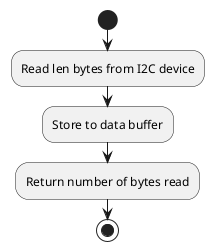 @startuml
start

:Read len bytes from I2C device;
:Store to data buffer;
:Return number of bytes read;

stop
@enduml
